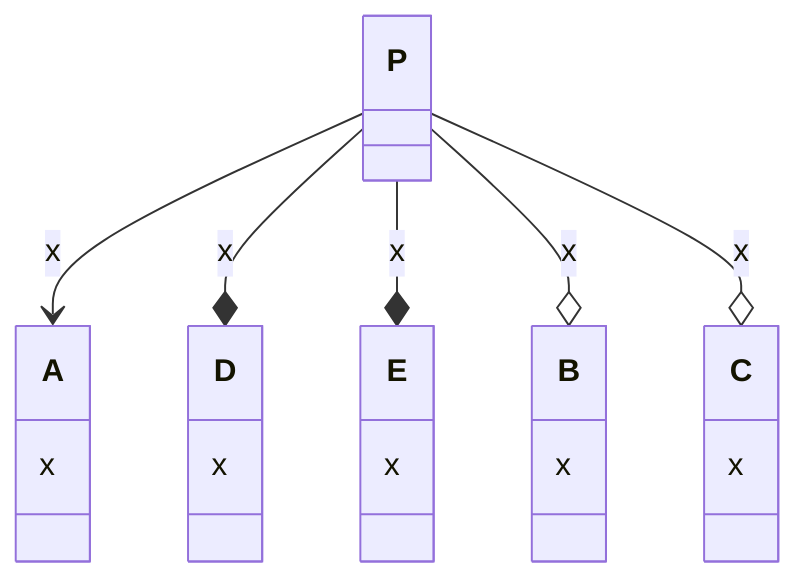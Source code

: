 classDiagram
  class A {
    x
  }
  class B {
    x
  }
  class C {
    x
  }
  class D {
    x
  }
  class E {
    x
  }
  class P {
  }
  P --> A : x
  P --* D : x
  P --* E : x
  P --o B : x
  P --o C : x